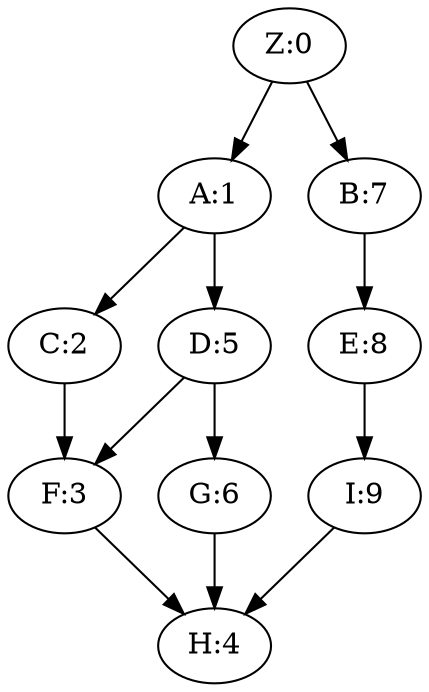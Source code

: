 digraph G {
	0 -> 1[labeltooltip="Origin->A"];
	0 -> 2[labeltooltip="Origin->B"];
	1 -> 3[labeltooltip="A->C"];
	1 -> 4[labeltooltip="A->D"];
	2 -> 5[labeltooltip="B->E"];
	3 -> 6[labeltooltip="C->F"];
	4 -> 6[labeltooltip="D->F"];
	4 -> 7[labeltooltip="D->G"];
	5 -> 9[labeltooltip="E->I"];
	6 -> 8[labeltooltip="F->H"];
	7 -> 8[labeltooltip="G->H"];
	9 -> 8[labeltooltip="I->H"];
	0[label="Z:0"];
	1[label="A:1"];
	2[label="B:7"];
	3[label="C:2"];
	4[label="D:5"];
	5[label="E:8"];
	6[label="F:3"];
	7[label="G:6"];
	8[label="H:4"];
	9[label="I:9"];
}